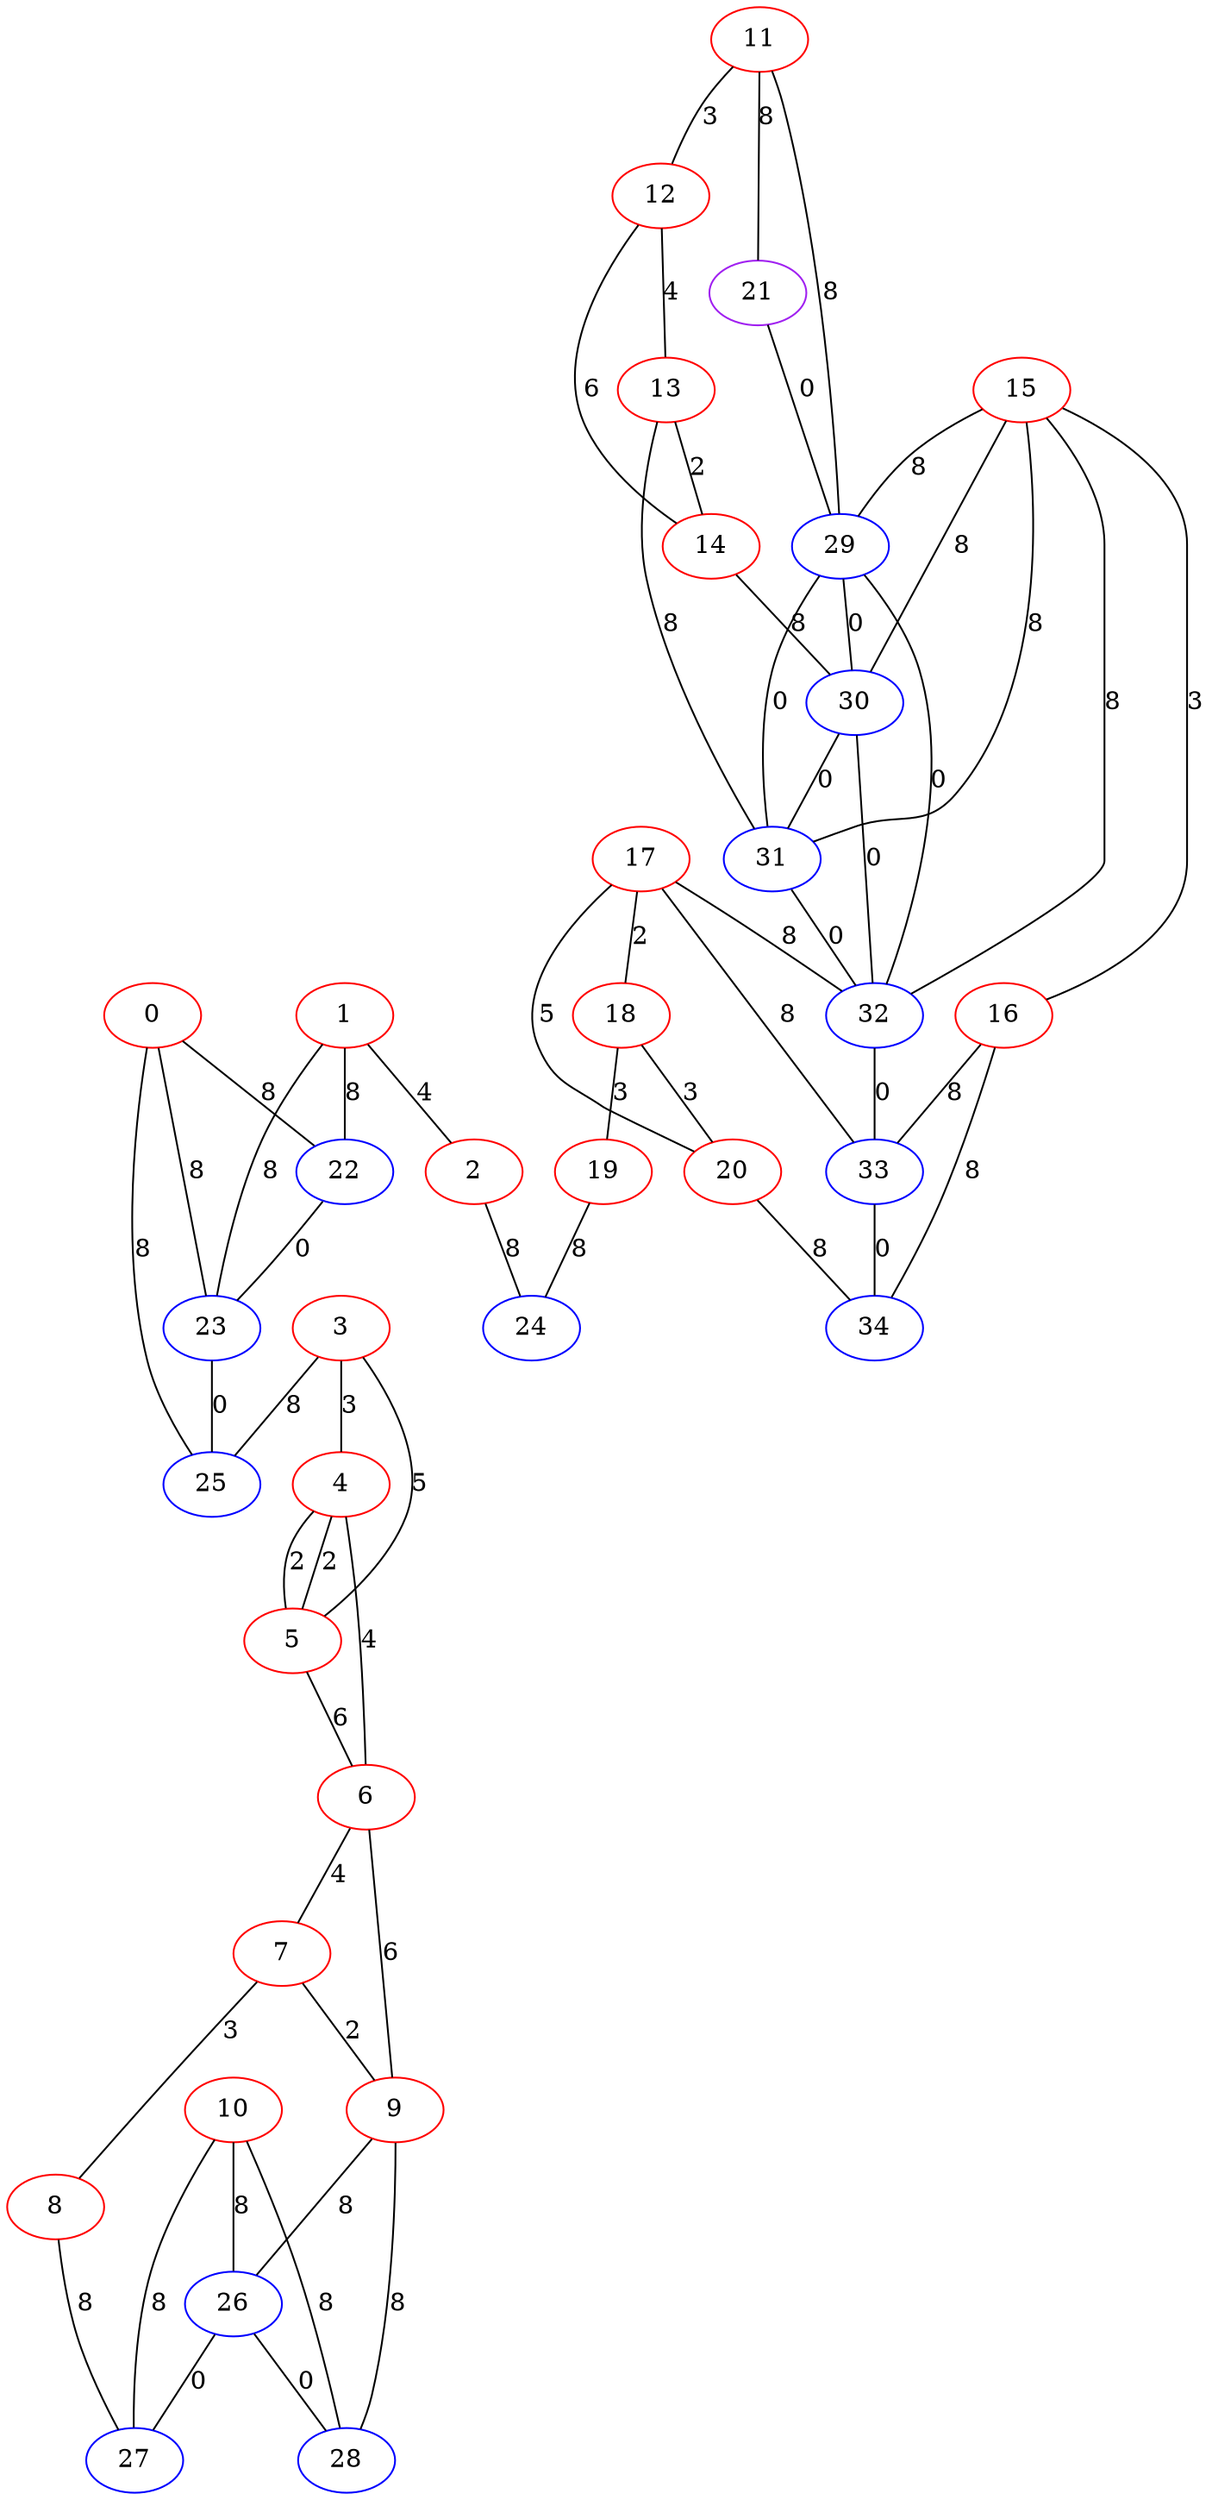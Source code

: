 graph "" {
0 [color=red, weight=1];
1 [color=red, weight=1];
2 [color=red, weight=1];
3 [color=red, weight=1];
4 [color=red, weight=1];
5 [color=red, weight=1];
6 [color=red, weight=1];
7 [color=red, weight=1];
8 [color=red, weight=1];
9 [color=red, weight=1];
10 [color=red, weight=1];
11 [color=red, weight=1];
12 [color=red, weight=1];
13 [color=red, weight=1];
14 [color=red, weight=1];
15 [color=red, weight=1];
16 [color=red, weight=1];
17 [color=red, weight=1];
18 [color=red, weight=1];
19 [color=red, weight=1];
20 [color=red, weight=1];
21 [color=purple, weight=4];
22 [color=blue, weight=3];
23 [color=blue, weight=3];
24 [color=blue, weight=3];
25 [color=blue, weight=3];
26 [color=blue, weight=3];
27 [color=blue, weight=3];
28 [color=blue, weight=3];
29 [color=blue, weight=3];
30 [color=blue, weight=3];
31 [color=blue, weight=3];
32 [color=blue, weight=3];
33 [color=blue, weight=3];
34 [color=blue, weight=3];
0 -- 25  [key=0, label=8];
0 -- 22  [key=0, label=8];
0 -- 23  [key=0, label=8];
1 -- 2  [key=0, label=4];
1 -- 22  [key=0, label=8];
1 -- 23  [key=0, label=8];
2 -- 24  [key=0, label=8];
3 -- 25  [key=0, label=8];
3 -- 4  [key=0, label=3];
3 -- 5  [key=0, label=5];
4 -- 5  [key=0, label=2];
4 -- 5  [key=1, label=2];
4 -- 6  [key=0, label=4];
5 -- 6  [key=0, label=6];
6 -- 9  [key=0, label=6];
6 -- 7  [key=0, label=4];
7 -- 8  [key=0, label=3];
7 -- 9  [key=0, label=2];
8 -- 27  [key=0, label=8];
9 -- 26  [key=0, label=8];
9 -- 28  [key=0, label=8];
10 -- 26  [key=0, label=8];
10 -- 27  [key=0, label=8];
10 -- 28  [key=0, label=8];
11 -- 12  [key=0, label=3];
11 -- 21  [key=0, label=8];
11 -- 29  [key=0, label=8];
12 -- 13  [key=0, label=4];
12 -- 14  [key=0, label=6];
13 -- 14  [key=0, label=2];
13 -- 31  [key=0, label=8];
14 -- 30  [key=0, label=8];
15 -- 16  [key=0, label=3];
15 -- 32  [key=0, label=8];
15 -- 29  [key=0, label=8];
15 -- 30  [key=0, label=8];
15 -- 31  [key=0, label=8];
16 -- 33  [key=0, label=8];
16 -- 34  [key=0, label=8];
17 -- 32  [key=0, label=8];
17 -- 33  [key=0, label=8];
17 -- 18  [key=0, label=2];
17 -- 20  [key=0, label=5];
18 -- 19  [key=0, label=3];
18 -- 20  [key=0, label=3];
19 -- 24  [key=0, label=8];
20 -- 34  [key=0, label=8];
21 -- 29  [key=0, label=0];
22 -- 23  [key=0, label=0];
23 -- 25  [key=0, label=0];
26 -- 27  [key=0, label=0];
26 -- 28  [key=0, label=0];
29 -- 32  [key=0, label=0];
29 -- 30  [key=0, label=0];
29 -- 31  [key=0, label=0];
30 -- 32  [key=0, label=0];
30 -- 31  [key=0, label=0];
31 -- 32  [key=0, label=0];
32 -- 33  [key=0, label=0];
33 -- 34  [key=0, label=0];
}
